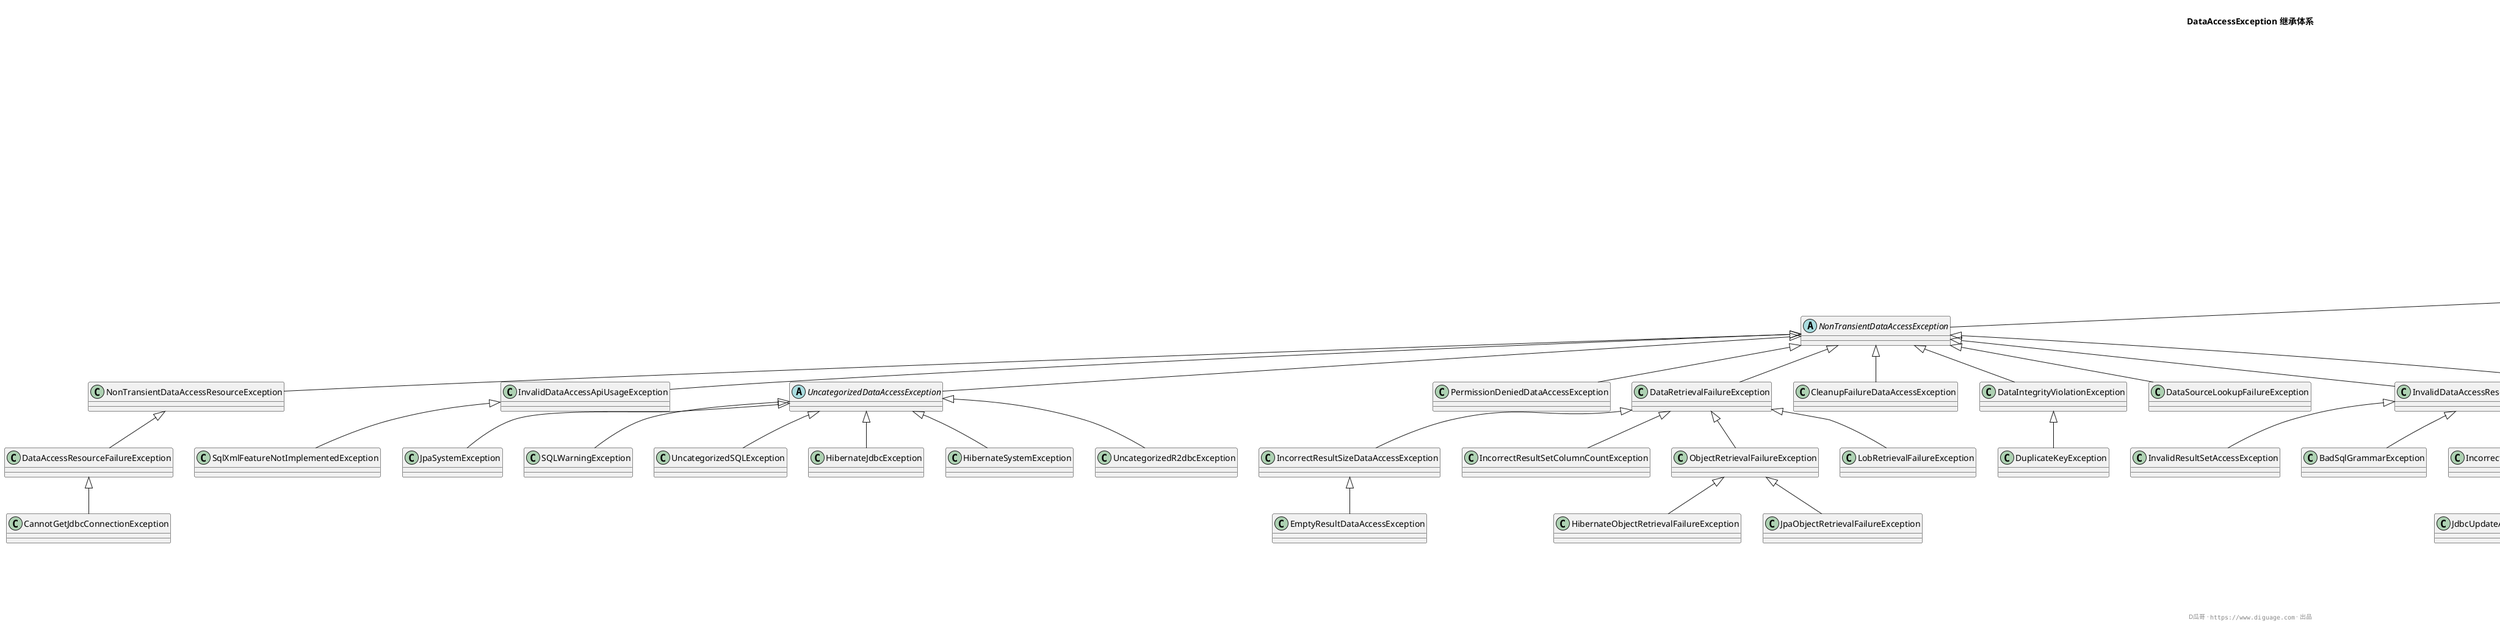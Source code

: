 @startuml
header D瓜哥 · ""https://www.diguage.com""

title **DataAccessException 继承体系**


abstract class NestedRuntimeException extends RuntimeException {
  + NestedRuntimeException(String msg)
  + NestedRuntimeException(String msg, Throwable cause)
  ..
  + Throwable getRootCause()
  + Throwable getMostSpecificCause()
  + boolean contains(Class<?> exType)
}

abstract class DataAccessException extends NestedRuntimeException {
  + DataAccessException(String msg)
  + DataAccessException(String msg, Throwable cause)
}

abstract class NonTransientDataAccessException extends DataAccessException

abstract class TransientDataAccessException extends DataAccessException

class RecoverableDataAccessException extends DataAccessException

abstract class r2dbc.ScriptException extends DataAccessException

abstract class ScriptException extends DataAccessException

class ConnectionFactoryLookupFailureException extends NonTransientDataAccessException

class CleanupFailureDataAccessException extends NonTransientDataAccessException

class DataIntegrityViolationException extends NonTransientDataAccessException

class DataSourceLookupFailureException extends NonTransientDataAccessException

class InvalidDataAccessResourceUsageException extends NonTransientDataAccessException

class NonTransientDataAccessResourceException extends NonTransientDataAccessException

abstract class UncategorizedDataAccessException extends NonTransientDataAccessException

class InvalidDataAccessApiUsageException extends NonTransientDataAccessException

class PermissionDeniedDataAccessException extends NonTransientDataAccessException

class DataRetrievalFailureException extends NonTransientDataAccessException

class TransientDataAccessResourceException extends TransientDataAccessException

class ConcurrencyFailureException extends TransientDataAccessException

class QueryTimeoutException extends TransientDataAccessException

class r2dbc.ScriptParseException extends r2dbc.ScriptException

class r2dbc.UncategorizedScriptException extends r2dbc.ScriptException

class r2dbc.CannotReadScriptException extends r2dbc.ScriptException

class r2dbc.ScriptStatementFailedException extends r2dbc.ScriptException

class CannotReadScriptException extends ScriptException

class ScriptParseException extends ScriptException

class ScriptStatementFailedException extends ScriptException

class UncategorizedScriptException extends ScriptException

class DuplicateKeyException extends DataIntegrityViolationException

class HibernateQueryException extends InvalidDataAccessResourceUsageException

class TypeMismatchDataAccessException extends InvalidDataAccessResourceUsageException

class r2dbc.BadSqlGrammarException extends InvalidDataAccessResourceUsageException

class InvalidResultSetAccessException extends InvalidDataAccessResourceUsageException

class BadSqlGrammarException extends InvalidDataAccessResourceUsageException

class IncorrectUpdateSemanticsDataAccessException extends InvalidDataAccessResourceUsageException

class JdbcUpdateAffectedIncorrectNumberOfRowsException extends IncorrectUpdateSemanticsDataAccessException


class DataAccessResourceFailureException extends NonTransientDataAccessResourceException

class CannotGetJdbcConnectionException extends DataAccessResourceFailureException

class UncategorizedR2dbcException extends UncategorizedDataAccessException

class JpaSystemException extends UncategorizedDataAccessException

class SQLWarningException extends UncategorizedDataAccessException

class UncategorizedSQLException extends UncategorizedDataAccessException

class HibernateJdbcException extends UncategorizedDataAccessException

class HibernateSystemException extends UncategorizedDataAccessException

class SqlXmlFeatureNotImplementedException extends InvalidDataAccessApiUsageException

class IncorrectResultSizeDataAccessException extends DataRetrievalFailureException

class EmptyResultDataAccessException extends IncorrectResultSizeDataAccessException

class IncorrectResultSetColumnCountException extends DataRetrievalFailureException

class ObjectRetrievalFailureException extends DataRetrievalFailureException

class JpaObjectRetrievalFailureException extends ObjectRetrievalFailureException

class HibernateObjectRetrievalFailureException extends ObjectRetrievalFailureException

class LobRetrievalFailureException extends DataRetrievalFailureException

class PessimisticLockingFailureException extends ConcurrencyFailureException

class DeadlockLoserDataAccessException extends PessimisticLockingFailureException

class CannotSerializeTransactionException extends PessimisticLockingFailureException

class CannotAcquireLockException extends PessimisticLockingFailureException

class OptimisticLockingFailureException extends ConcurrencyFailureException

class ObjectOptimisticLockingFailureException extends OptimisticLockingFailureException

class HibernateOptimisticLockingFailureException extends ObjectOptimisticLockingFailureException

class JpaOptimisticLockingFailureException extends ObjectOptimisticLockingFailureException



footer D瓜哥 · ""https://www.diguage.com"" · 出品
@enduml
